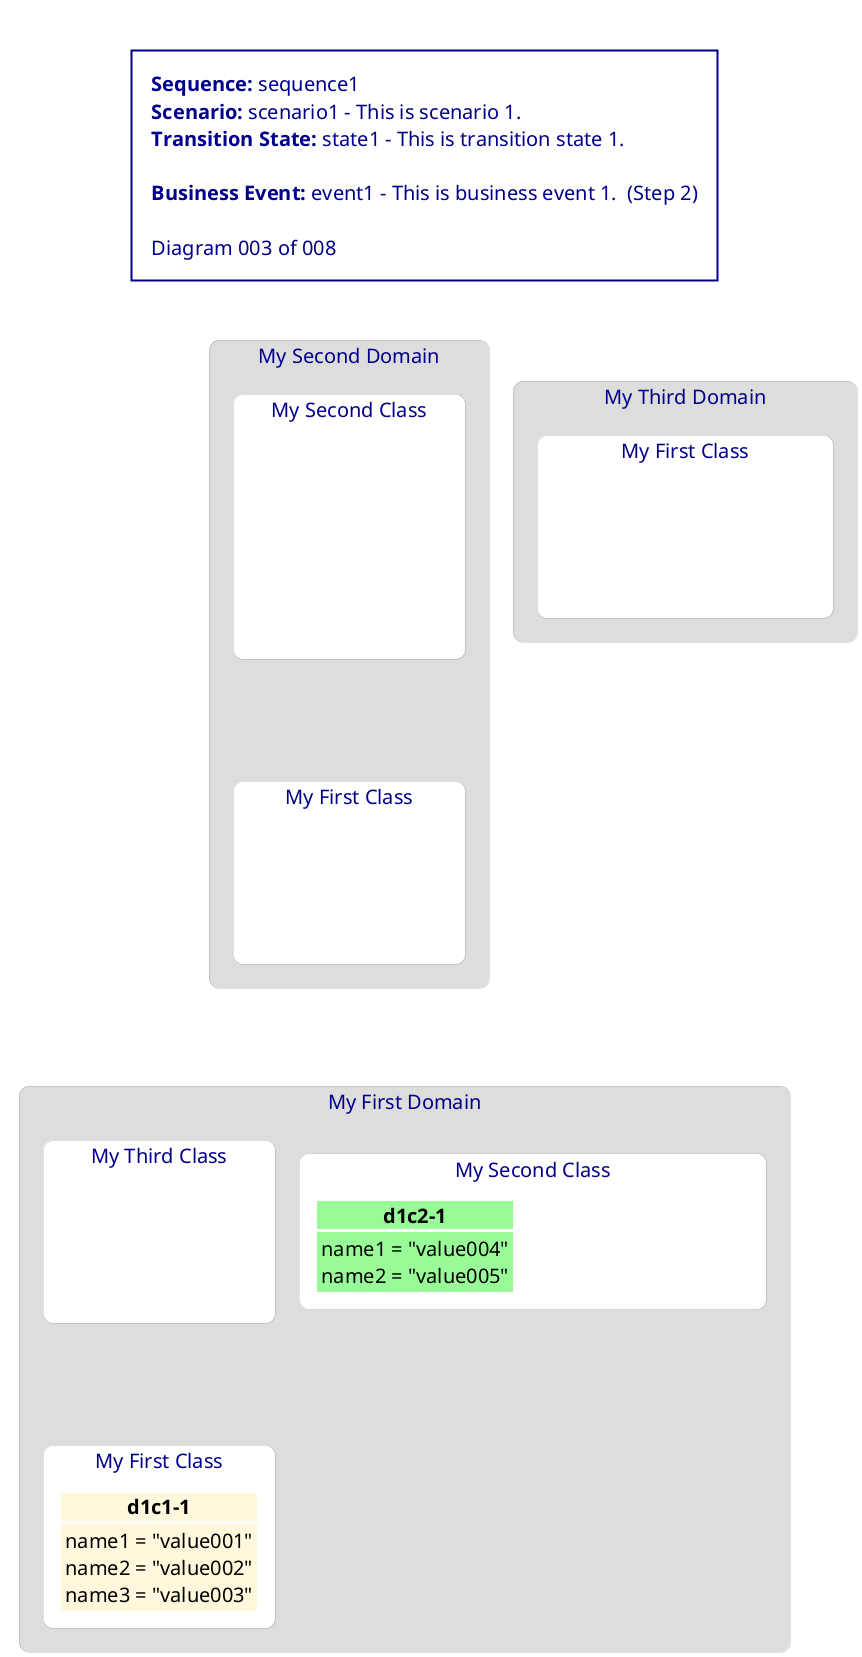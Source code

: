 @startuml sequence1_scenario1_state1_003_event1_002

<style>
    Shadowing false
    Rectangle {
        BackgroundColor white
        FontColor black
        FontSize 18
        FontStyle bold
        HorizontalAlignment left
        LineThickness 0
        RoundCorner 20
    }
    Object {
        BackgroundColor white
        FontColor white
        FontSize 20
        FontStyle normal
        HorizontalAlignment left
        LineColor white
        LineThickness 3
        RoundCorner 20
    }
    Arrow {
        LineThickness 3
        LineColor black
    }
    Title {
        BackgroundColor white
        FontColor darkblue
        FontSize 20
        FontStyle normal
        HorizontalAlignment left
        LineColor darkblue
        LineThickness 2
        Margin 50
        Padding 20
    }
</style>

title <b>Sequence:</b> sequence1\n<b>Scenario:</b> scenario1 - This is scenario 1.\n<b>Transition State:</b> state1 - This is transition state 1.\n\n<b>Business Event:</b> event1 - This is business event 1.  (Step 2)\n\nDiagram 003 of 008

rectangle "My First Domain" as domain1 #DDDDDD {
    rectangle "My First Class" as domain1_class1 #white {
        object "<color:black><b>d1c1-1</b></color>" as domain1_class1_d1c1_1 #cornsilk {
            <color:black>name1 = "value001"</color>
            <color:black>name2 = "value002"</color>
            <color:black>name3 = "value003"</color>
        }
    }
    rectangle "My Second Class" as domain1_class2 #white {
        object "<color:black><b>d1c2-1</b></color>" as domain1_class2_d1c2_1 #palegreen {
            <color:black>name1 = "value004"</color>
            <color:black>name2 = "value005"</color>
        }
        object "<color:white><b>d1c2-2</b></color>" as domain1_class2_d1c2_2 #white {
            <color:white>name1 = "value006"</color>
            <color:white>name2 = "value007"</color>
        }
   }
    rectangle "My Third Class" as domain1_class3 #white {
        object "<color:white><b>d1c3-1</b></color>" as domain1_class3_d1c3_1 #white {
            <color:white>d1c1_fk = "d1c1-1"</color>
            <color:white>name1 = "value008"</color>
            <color:white>name2 = "value009"</color>
        }
    }
}
rectangle "My Second Domain" as domain2 #DDDDDD {
    rectangle "My First Class" as domain2_class1 #white {
        object "<color:white><b>d2c1-1</b></color>" as domain2_class1_d2c1_1 #white {
            <color:white>d1c2_fk = "d1c2-1"</color>
            <color:white>d1c3_fk = "d1c3-1"</color>
            <color:white>name1 = "value010"</color>
        }
    }
    rectangle "My Second Class" as domain2_class2 #white {
        object "<color:white><b>d2c2-1</b></color>" as domain2_class2_d2c2_1 #white {
            <color:white>d1c1_fk = "d1c1-1"</color>
            <color:white>d1c2_fk = "d1c2-1"</color>
            <color:white>d1c3_fk = "d1c3-1"</color>
            <color:white>d2c1_fk = "d2c1-1"</color>
            <color:white>name1 = "value011"</color>
            <color:white>name2 = "value012"</color>
        }
    }
}
rectangle "My Third Domain" as domain3 #DDDDDD {
    rectangle "My First Class" as domain3_class1 #white {
        object "<color:white><b>d3c1-1</b></color>" as domain3_class1_d3c1_1 #white {
            <color:white>d1c1_fk = "d1c1-1"</color>
            <color:white>d1c2_fk = "(d1c2-1,d1c2-2)"</color>
            <color:white>d2c1_fk = "d2c1-1"</color>
        }
    }
}

domain1_class3_d1c3_1 --[hidden]--> domain1_class1_d1c1_1
domain2_class1_d2c1_1 --[hidden]--> domain1_class2_d1c2_1
domain2_class1_d2c1_1 --[hidden]--> domain1_class3_d1c3_1
domain2_class2_d2c2_1 --[hidden]--> domain1_class1_d1c1_1
domain2_class2_d2c2_1 --[hidden]--> domain1_class2_d1c2_1
domain2_class2_d2c2_1 --[hidden]--> domain1_class3_d1c3_1
domain2_class2_d2c2_1 --[hidden]--> domain2_class1_d2c1_1
domain3_class1_d3c1_1 --[hidden]--> domain1_class1_d1c1_1
domain3_class1_d3c1_1 --[hidden]--> domain1_class2_d1c2_1
domain3_class1_d3c1_1 --[hidden]--> domain1_class2_d1c2_2
domain3_class1_d3c1_1 --[hidden]--> domain2_class1_d2c1_1

@enduml
